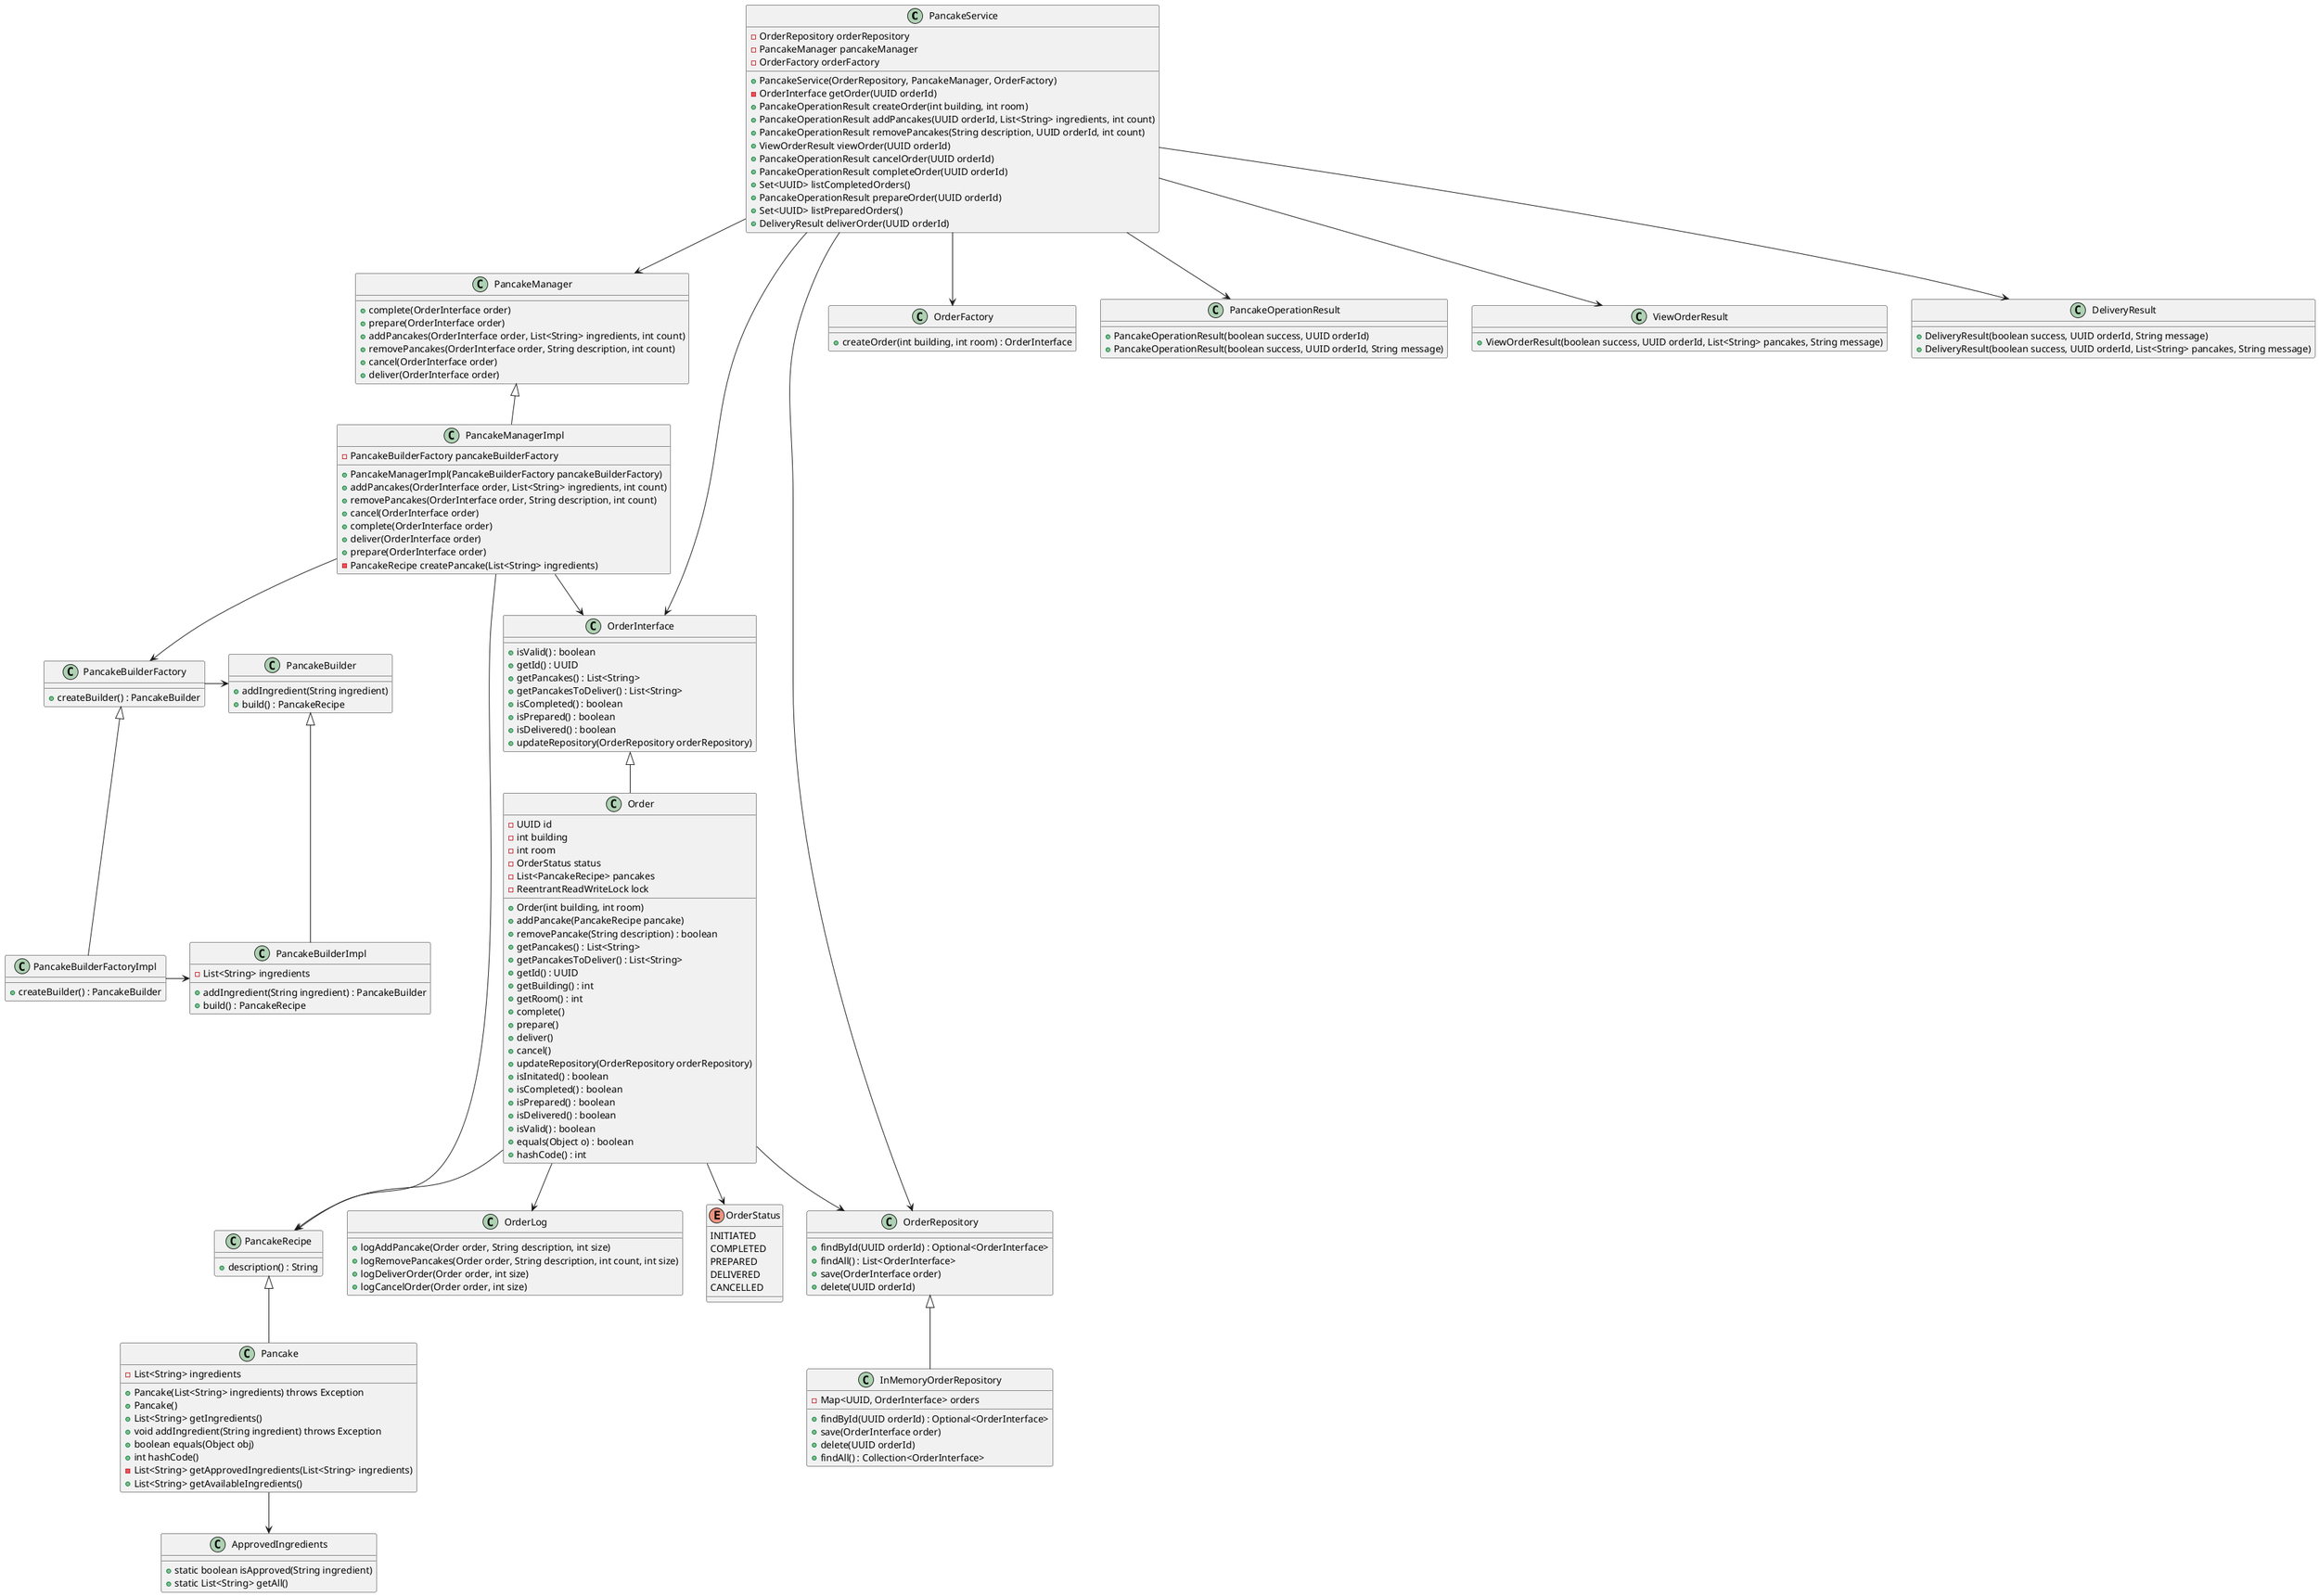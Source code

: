 @startuml
class PancakeService {
    - OrderRepository orderRepository
    - PancakeManager pancakeManager
    - OrderFactory orderFactory

    + PancakeService(OrderRepository, PancakeManager, OrderFactory)
    - OrderInterface getOrder(UUID orderId)
    + PancakeOperationResult createOrder(int building, int room)
    + PancakeOperationResult addPancakes(UUID orderId, List<String> ingredients, int count)
    + PancakeOperationResult removePancakes(String description, UUID orderId, int count)
    + ViewOrderResult viewOrder(UUID orderId)
    + PancakeOperationResult cancelOrder(UUID orderId)
    + PancakeOperationResult completeOrder(UUID orderId)
    + Set<UUID> listCompletedOrders()
    + PancakeOperationResult prepareOrder(UUID orderId)
    + Set<UUID> listPreparedOrders()
    + DeliveryResult deliverOrder(UUID orderId)
}

class OrderRepository {
    + findById(UUID orderId) : Optional<OrderInterface>
    + findAll() : List<OrderInterface>
    + save(OrderInterface order)
    + delete(UUID orderId)
}

class InMemoryOrderRepository {
    - Map<UUID, OrderInterface> orders
    + findById(UUID orderId) : Optional<OrderInterface>
    + save(OrderInterface order)
    + delete(UUID orderId)
    + findAll() : Collection<OrderInterface>
}

class PancakeManager {
    + complete(OrderInterface order)
    + prepare(OrderInterface order)
    + addPancakes(OrderInterface order, List<String> ingredients, int count)
    + removePancakes(OrderInterface order, String description, int count)
    + cancel(OrderInterface order)
    + deliver(OrderInterface order)
}

class PancakeManagerImpl {
    - PancakeBuilderFactory pancakeBuilderFactory
    + PancakeManagerImpl(PancakeBuilderFactory pancakeBuilderFactory)
    + addPancakes(OrderInterface order, List<String> ingredients, int count)
    + removePancakes(OrderInterface order, String description, int count)
    + cancel(OrderInterface order)
    + complete(OrderInterface order)
    + deliver(OrderInterface order)
    + prepare(OrderInterface order)
    - PancakeRecipe createPancake(List<String> ingredients)
}

class OrderFactory {
    + createOrder(int building, int room) : OrderInterface
}

class OrderInterface {
    + isValid() : boolean
    + getId() : UUID
    + getPancakes() : List<String>
    + getPancakesToDeliver() : List<String>
    + isCompleted() : boolean
    + isPrepared() : boolean
    + isDelivered() : boolean
    + updateRepository(OrderRepository orderRepository)
}

class Order {
    - UUID id
    - int building
    - int room
    - OrderStatus status
    - List<PancakeRecipe> pancakes
    - ReentrantReadWriteLock lock
    + Order(int building, int room)
    + addPancake(PancakeRecipe pancake)
    + removePancake(String description) : boolean
    + getPancakes() : List<String>
    + getPancakesToDeliver() : List<String>
    + getId() : UUID
    + getBuilding() : int
    + getRoom() : int
    + complete()
    + prepare()
    + deliver()
    + cancel()
    + updateRepository(OrderRepository orderRepository)
    + isInitated() : boolean
    + isCompleted() : boolean
    + isPrepared() : boolean
    + isDelivered() : boolean
    + isValid() : boolean
    + equals(Object o) : boolean
    + hashCode() : int
}

class PancakeOperationResult {
    + PancakeOperationResult(boolean success, UUID orderId)
    + PancakeOperationResult(boolean success, UUID orderId, String message)
}

class ViewOrderResult {
    + ViewOrderResult(boolean success, UUID orderId, List<String> pancakes, String message)
}

class DeliveryResult {
    + DeliveryResult(boolean success, UUID orderId, String message)
    + DeliveryResult(boolean success, UUID orderId, List<String> pancakes, String message)
}

class PancakeBuilderFactory {
    + createBuilder() : PancakeBuilder
}

class PancakeBuilderFactoryImpl {
    + createBuilder() : PancakeBuilder
}

class PancakeBuilder {
    + addIngredient(String ingredient)
    + build() : PancakeRecipe
}

class PancakeBuilderImpl {
    - List<String> ingredients
    + addIngredient(String ingredient) : PancakeBuilder
    + build() : PancakeRecipe
}

class PancakeRecipe {
    + description() : String
}

enum OrderStatus {
    INITIATED
    COMPLETED
    PREPARED
    DELIVERED
    CANCELLED
}

class OrderLog {
    + logAddPancake(Order order, String description, int size)
    + logRemovePancakes(Order order, String description, int count, int size)
    + logDeliverOrder(Order order, int size)
    + logCancelOrder(Order order, int size)
}

class Pancake {
    - List<String> ingredients

    + Pancake(List<String> ingredients) throws Exception
    + Pancake()
    + List<String> getIngredients()
    + void addIngredient(String ingredient) throws Exception
    + boolean equals(Object obj)
    + int hashCode()
    - List<String> getApprovedIngredients(List<String> ingredients)
    + List<String> getAvailableIngredients()
}

class ApprovedIngredients {
    + static boolean isApproved(String ingredient)
    + static List<String> getAll()
}

PancakeService --> OrderRepository
PancakeService --> PancakeManager
PancakeService --> OrderFactory
PancakeService --> OrderInterface
PancakeService --> PancakeOperationResult
PancakeService --> ViewOrderResult
PancakeService --> DeliveryResult

PancakeManagerImpl --> PancakeBuilderFactory
PancakeManagerImpl --> OrderInterface
PancakeManagerImpl --> PancakeRecipe

PancakeBuilderFactory -> PancakeBuilder
PancakeBuilderFactoryImpl -> PancakeBuilderImpl

Order --> OrderRepository
Order --> PancakeRecipe
Order --> OrderLog
Order --> OrderStatus

Pancake --> ApprovedIngredients

PancakeRecipe <|-- Pancake
OrderInterface <|-- Order
PancakeManager <|-- PancakeManagerImpl
OrderRepository <|-- InMemoryOrderRepository
PancakeBuilderFactory <|-- PancakeBuilderFactoryImpl
PancakeBuilder <|-- PancakeBuilderImpl
@enduml